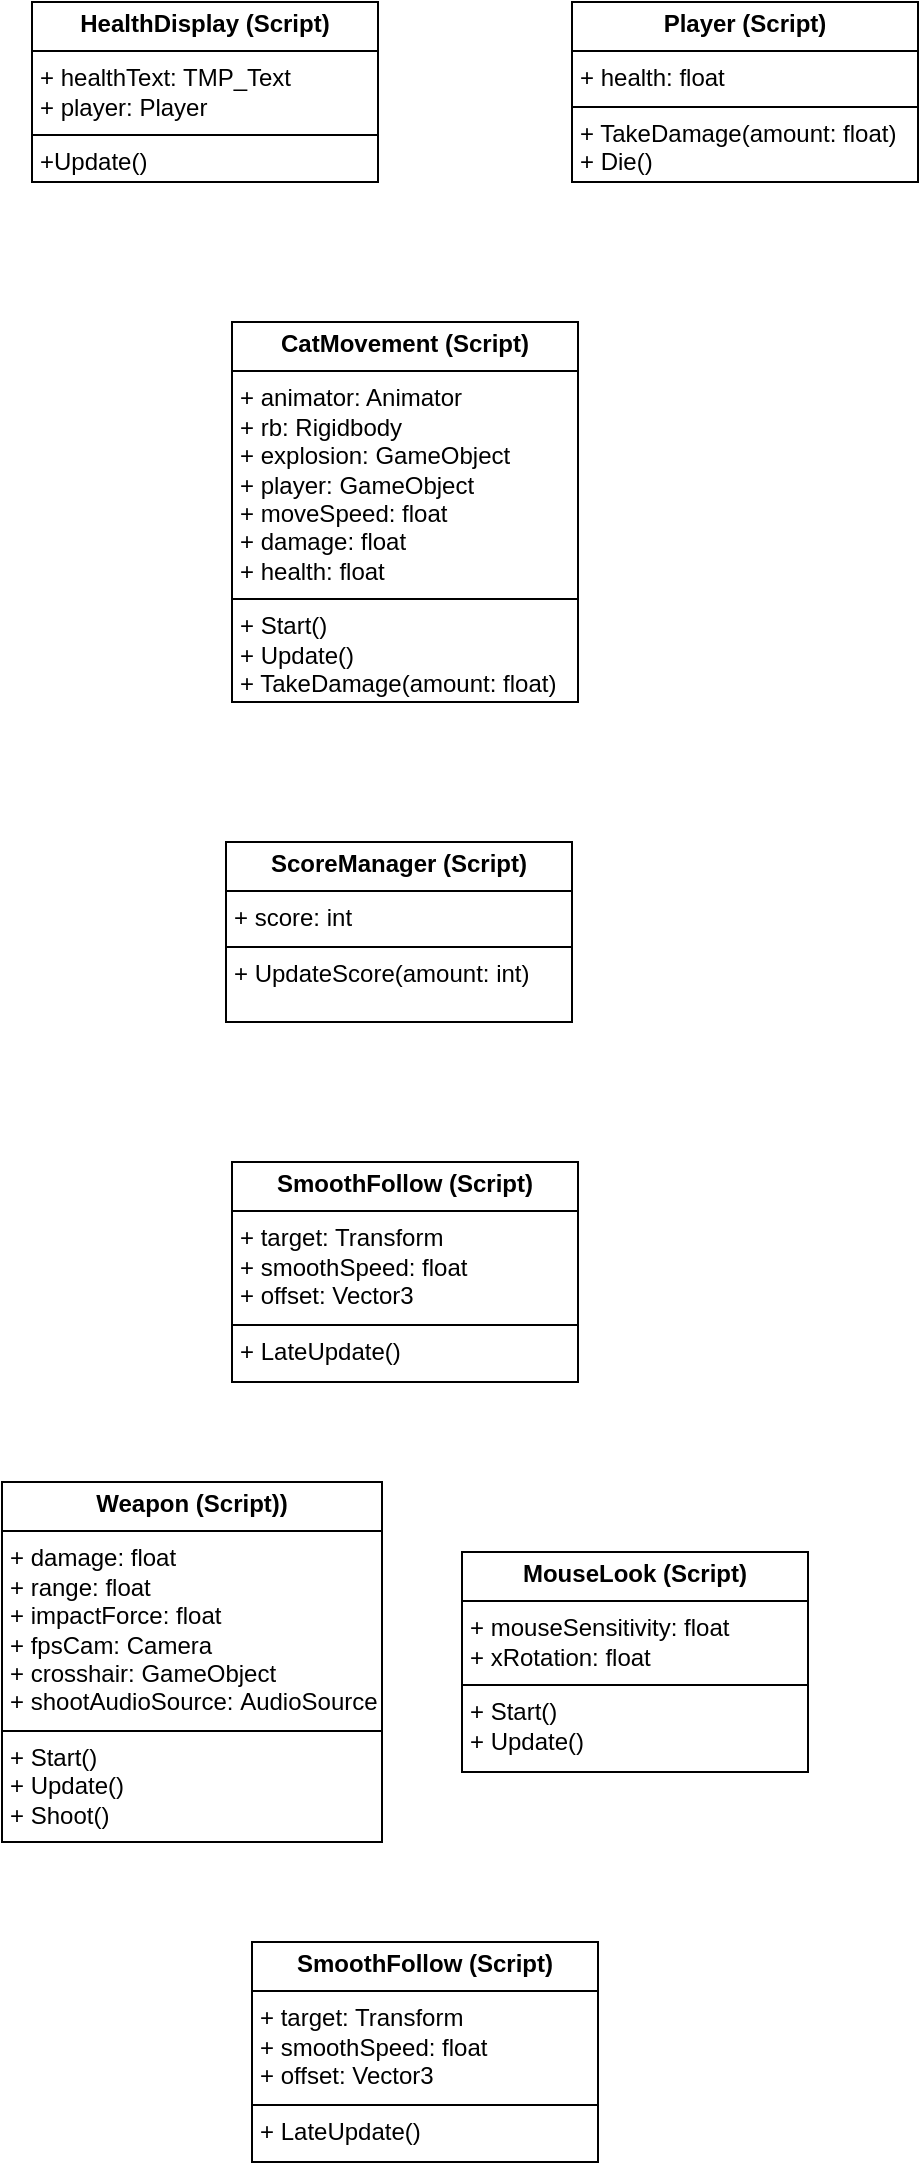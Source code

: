 <mxfile version="24.5.3" type="github">
  <diagram name="Page-1" id="X96pb6gemrsFgxf1uW4I">
    <mxGraphModel dx="1222" dy="757" grid="1" gridSize="10" guides="1" tooltips="1" connect="1" arrows="1" fold="1" page="1" pageScale="1" pageWidth="827" pageHeight="1169" math="0" shadow="0">
      <root>
        <mxCell id="0" />
        <mxCell id="1" parent="0" />
        <mxCell id="RegmWioSiNK_sRXXEJvZ-3" value="&lt;p style=&quot;margin:0px;margin-top:4px;text-align:center;&quot;&gt;&lt;b&gt;Player (Script)&lt;/b&gt;&lt;/p&gt;&lt;hr size=&quot;1&quot; style=&quot;border-style:solid;&quot;&gt;&lt;p style=&quot;margin:0px;margin-left:4px;&quot;&gt;+ health: float&lt;/p&gt;&lt;hr size=&quot;1&quot; style=&quot;border-style:solid;&quot;&gt;&lt;p style=&quot;margin:0px;margin-left:4px;&quot;&gt;+ TakeDamage(amount: float)&lt;/p&gt;&lt;p style=&quot;margin:0px;margin-left:4px;&quot;&gt;+ Die()&lt;/p&gt;&lt;p style=&quot;margin:0px;margin-left:4px;&quot;&gt;&lt;br&gt;&lt;/p&gt;" style="verticalAlign=top;align=left;overflow=fill;html=1;whiteSpace=wrap;" vertex="1" parent="1">
          <mxGeometry x="440" y="40" width="173" height="90" as="geometry" />
        </mxCell>
        <mxCell id="RegmWioSiNK_sRXXEJvZ-4" value="&lt;p style=&quot;margin:0px;margin-top:4px;text-align:center;&quot;&gt;&lt;b&gt;HealthDisplay (Script)&lt;/b&gt;&lt;br&gt;&lt;/p&gt;&lt;hr size=&quot;1&quot; style=&quot;border-style:solid;&quot;&gt;&lt;p style=&quot;margin:0px;margin-left:4px;&quot;&gt;+&amp;nbsp;healthText: TMP_Text&lt;/p&gt;&lt;p style=&quot;margin:0px;margin-left:4px;&quot;&gt;+&amp;nbsp;player: Player&lt;/p&gt;&lt;hr size=&quot;1&quot; style=&quot;border-style:solid;&quot;&gt;&lt;p style=&quot;margin:0px;margin-left:4px;&quot;&gt;+&lt;span style=&quot;background-color: initial;&quot;&gt;Update()&lt;/span&gt;&lt;/p&gt;&lt;div&gt;&lt;span style=&quot;background-color: initial;&quot;&gt;&lt;br&gt;&lt;/span&gt;&lt;/div&gt;&lt;p style=&quot;margin:0px;margin-left:4px;&quot;&gt;&lt;br&gt;&lt;/p&gt;" style="verticalAlign=top;align=left;overflow=fill;html=1;whiteSpace=wrap;" vertex="1" parent="1">
          <mxGeometry x="170" y="40" width="173" height="90" as="geometry" />
        </mxCell>
        <mxCell id="RegmWioSiNK_sRXXEJvZ-6" value="&lt;p style=&quot;margin:0px;margin-top:4px;text-align:center;&quot;&gt;&lt;span style=&quot;background-color: initial; text-align: left;&quot;&gt;&lt;b&gt;CatMovement (Script)&lt;/b&gt;&lt;/span&gt;&lt;/p&gt;&lt;hr size=&quot;1&quot; style=&quot;border-style:solid;&quot;&gt;&lt;p style=&quot;margin:0px;margin-left:4px;&quot;&gt;+&amp;nbsp;&lt;span style=&quot;background-color: initial;&quot;&gt;animator: Animator&lt;/span&gt;&lt;/p&gt;&lt;p style=&quot;margin:0px;margin-left:4px;&quot;&gt;+ rb: Rigidbody&lt;/p&gt;&lt;p style=&quot;margin:0px;margin-left:4px;&quot;&gt;+ explosion: GameObject&lt;/p&gt;&lt;p style=&quot;margin:0px;margin-left:4px;&quot;&gt;+ player: GameObject&lt;/p&gt;&lt;p style=&quot;margin:0px;margin-left:4px;&quot;&gt;+ moveSpeed: float&lt;/p&gt;&lt;p style=&quot;margin:0px;margin-left:4px;&quot;&gt;+ damage: float&lt;/p&gt;&lt;p style=&quot;margin:0px;margin-left:4px;&quot;&gt;+ health: float&lt;/p&gt;&lt;hr size=&quot;1&quot; style=&quot;border-style:solid;&quot;&gt;&lt;p style=&quot;margin:0px;margin-left:4px;&quot;&gt;+&amp;nbsp;&lt;span style=&quot;background-color: initial;&quot;&gt;Start()&lt;/span&gt;&lt;/p&gt;&lt;p style=&quot;margin:0px;margin-left:4px;&quot;&gt;+ Update()&lt;/p&gt;&lt;p style=&quot;margin:0px;margin-left:4px;&quot;&gt;+ TakeDamage(amount: float)&lt;/p&gt;" style="verticalAlign=top;align=left;overflow=fill;html=1;whiteSpace=wrap;" vertex="1" parent="1">
          <mxGeometry x="270" y="200" width="173" height="190" as="geometry" />
        </mxCell>
        <mxCell id="RegmWioSiNK_sRXXEJvZ-8" value="&lt;p style=&quot;text-align: center; margin: 4px 0px 0px;&quot;&gt;&lt;span style=&quot;background-color: initial; text-align: left;&quot;&gt;&lt;b&gt;ScoreManager (Script)&lt;/b&gt;&lt;/span&gt;&lt;br&gt;&lt;/p&gt;&lt;hr size=&quot;1&quot; style=&quot;border-style:solid;&quot;&gt;&lt;p style=&quot;margin:0px;margin-left:4px;&quot;&gt;+&amp;nbsp;score: int&lt;br&gt;&lt;/p&gt;&lt;hr size=&quot;1&quot; style=&quot;border-style:solid;&quot;&gt;&lt;p style=&quot;margin:0px;margin-left:4px;&quot;&gt;+&amp;nbsp;UpdateScore(amount: int)&lt;/p&gt;&lt;div&gt;&lt;span style=&quot;background-color: initial;&quot;&gt;&lt;br&gt;&lt;/span&gt;&lt;/div&gt;&lt;p style=&quot;margin:0px;margin-left:4px;&quot;&gt;&lt;br&gt;&lt;/p&gt;" style="verticalAlign=top;align=left;overflow=fill;html=1;whiteSpace=wrap;" vertex="1" parent="1">
          <mxGeometry x="267" y="460" width="173" height="90" as="geometry" />
        </mxCell>
        <mxCell id="RegmWioSiNK_sRXXEJvZ-12" value="&lt;p style=&quot;text-align: center; margin: 4px 0px 0px;&quot;&gt;&lt;span style=&quot;background-color: initial; text-align: left;&quot;&gt;&lt;b&gt;SmoothFollow&lt;/b&gt;&lt;/span&gt;&lt;span style=&quot;background-color: initial; text-align: left;&quot;&gt;&lt;b&gt;&amp;nbsp;(Script)&lt;/b&gt;&lt;/span&gt;&lt;br&gt;&lt;/p&gt;&lt;hr size=&quot;1&quot; style=&quot;border-style:solid;&quot;&gt;&lt;p style=&quot;margin:0px;margin-left:4px;&quot;&gt;+&amp;nbsp;&lt;span style=&quot;background-color: initial;&quot;&gt;target: Transform&lt;/span&gt;&lt;br&gt;&lt;/p&gt;&lt;p style=&quot;margin:0px;margin-left:4px;&quot;&gt;+ smoothSpeed: float&lt;/p&gt;&lt;p style=&quot;margin:0px;margin-left:4px;&quot;&gt;+ offset: Vector3&lt;/p&gt;&lt;hr size=&quot;1&quot; style=&quot;border-style:solid;&quot;&gt;&lt;p style=&quot;margin:0px;margin-left:4px;&quot;&gt;+&amp;nbsp;LateUpdate()&lt;/p&gt;&lt;div&gt;&lt;span style=&quot;background-color: initial;&quot;&gt;&lt;br&gt;&lt;/span&gt;&lt;/div&gt;&lt;p style=&quot;margin:0px;margin-left:4px;&quot;&gt;&lt;br&gt;&lt;/p&gt;" style="verticalAlign=top;align=left;overflow=fill;html=1;whiteSpace=wrap;" vertex="1" parent="1">
          <mxGeometry x="270" y="620" width="173" height="110" as="geometry" />
        </mxCell>
        <mxCell id="RegmWioSiNK_sRXXEJvZ-14" value="&lt;p style=&quot;text-align: center; margin: 4px 0px 0px;&quot;&gt;&lt;span style=&quot;background-color: initial; text-align: left;&quot;&gt;&lt;b&gt;Weapon (Script)&lt;/b&gt;&lt;/span&gt;&lt;span style=&quot;background-color: initial; text-align: left;&quot;&gt;&lt;b&gt;)&lt;/b&gt;&lt;/span&gt;&lt;br&gt;&lt;/p&gt;&lt;hr size=&quot;1&quot; style=&quot;border-style:solid;&quot;&gt;&lt;p style=&quot;margin:0px;margin-left:4px;&quot;&gt;+&amp;nbsp;&lt;span style=&quot;background-color: initial;&quot;&gt;damage: float&lt;/span&gt;&lt;br&gt;&lt;/p&gt;&lt;p style=&quot;margin:0px;margin-left:4px;&quot;&gt;+ range: float&lt;/p&gt;&lt;p style=&quot;margin:0px;margin-left:4px;&quot;&gt;+ impactForce: float&lt;/p&gt;&lt;p style=&quot;margin:0px;margin-left:4px;&quot;&gt;+ fpsCam: Camera&lt;/p&gt;&lt;p style=&quot;margin:0px;margin-left:4px;&quot;&gt;+ crosshair: GameObject&lt;/p&gt;&lt;p style=&quot;margin:0px;margin-left:4px;&quot;&gt;+ shootAudioSource:&lt;span style=&quot;background-color: initial;&quot;&gt;&amp;nbsp;AudioSource&lt;/span&gt;&lt;/p&gt;&lt;hr size=&quot;1&quot; style=&quot;border-style:solid;&quot;&gt;&lt;p style=&quot;margin:0px;margin-left:4px;&quot;&gt;+&amp;nbsp;&lt;span style=&quot;background-color: initial;&quot;&gt;Start()&lt;/span&gt;&lt;/p&gt;&lt;p style=&quot;margin:0px;margin-left:4px;&quot;&gt;+ Update()&lt;/p&gt;&lt;p style=&quot;margin:0px;margin-left:4px;&quot;&gt;+ Shoot()&lt;/p&gt;&lt;div&gt;&lt;span style=&quot;background-color: initial;&quot;&gt;&lt;br&gt;&lt;/span&gt;&lt;/div&gt;&lt;p style=&quot;margin:0px;margin-left:4px;&quot;&gt;&lt;br&gt;&lt;/p&gt;" style="verticalAlign=top;align=left;overflow=fill;html=1;whiteSpace=wrap;" vertex="1" parent="1">
          <mxGeometry x="155" y="780" width="190" height="180" as="geometry" />
        </mxCell>
        <mxCell id="RegmWioSiNK_sRXXEJvZ-16" value="&lt;p style=&quot;margin: 4px 0px 0px; text-align: center;&quot;&gt;&lt;b&gt;MouseLook (Script)&lt;/b&gt;&lt;br&gt;&lt;/p&gt;&lt;hr size=&quot;1&quot; style=&quot;border-style:solid;&quot;&gt;&lt;p style=&quot;margin:0px;margin-left:4px;&quot;&gt;+&amp;nbsp;&lt;span style=&quot;background-color: initial;&quot;&gt;mouseSensitivity: float&lt;/span&gt;&lt;br&gt;&lt;/p&gt;&lt;p style=&quot;margin:0px;margin-left:4px;&quot;&gt;+ xRotation: float&lt;/p&gt;&lt;hr size=&quot;1&quot; style=&quot;border-style:solid;&quot;&gt;&lt;p style=&quot;margin:0px;margin-left:4px;&quot;&gt;+&amp;nbsp;&lt;span style=&quot;background-color: initial;&quot;&gt;Start()&lt;/span&gt;&lt;/p&gt;&lt;p style=&quot;margin:0px;margin-left:4px;&quot;&gt;+ Update()&lt;/p&gt;&lt;div&gt;&lt;span style=&quot;background-color: initial;&quot;&gt;&lt;br&gt;&lt;/span&gt;&lt;/div&gt;&lt;p style=&quot;margin:0px;margin-left:4px;&quot;&gt;&lt;br&gt;&lt;/p&gt;" style="verticalAlign=top;align=left;overflow=fill;html=1;whiteSpace=wrap;" vertex="1" parent="1">
          <mxGeometry x="385" y="815" width="173" height="110" as="geometry" />
        </mxCell>
        <mxCell id="RegmWioSiNK_sRXXEJvZ-17" value="&lt;p style=&quot;text-align: center; margin: 4px 0px 0px;&quot;&gt;&lt;span style=&quot;background-color: initial; text-align: left;&quot;&gt;&lt;b&gt;SmoothFollow&lt;/b&gt;&lt;/span&gt;&lt;span style=&quot;background-color: initial; text-align: left;&quot;&gt;&lt;b&gt;&amp;nbsp;(Script)&lt;/b&gt;&lt;/span&gt;&lt;br&gt;&lt;/p&gt;&lt;hr size=&quot;1&quot; style=&quot;border-style:solid;&quot;&gt;&lt;p style=&quot;margin:0px;margin-left:4px;&quot;&gt;+&amp;nbsp;&lt;span style=&quot;background-color: initial;&quot;&gt;target: Transform&lt;/span&gt;&lt;br&gt;&lt;/p&gt;&lt;p style=&quot;margin:0px;margin-left:4px;&quot;&gt;+ smoothSpeed: float&lt;/p&gt;&lt;p style=&quot;margin:0px;margin-left:4px;&quot;&gt;+ offset: Vector3&lt;/p&gt;&lt;hr size=&quot;1&quot; style=&quot;border-style:solid;&quot;&gt;&lt;p style=&quot;margin:0px;margin-left:4px;&quot;&gt;+&amp;nbsp;LateUpdate()&lt;/p&gt;&lt;div&gt;&lt;span style=&quot;background-color: initial;&quot;&gt;&lt;br&gt;&lt;/span&gt;&lt;/div&gt;&lt;p style=&quot;margin:0px;margin-left:4px;&quot;&gt;&lt;br&gt;&lt;/p&gt;" style="verticalAlign=top;align=left;overflow=fill;html=1;whiteSpace=wrap;" vertex="1" parent="1">
          <mxGeometry x="280" y="1010" width="173" height="110" as="geometry" />
        </mxCell>
      </root>
    </mxGraphModel>
  </diagram>
</mxfile>
